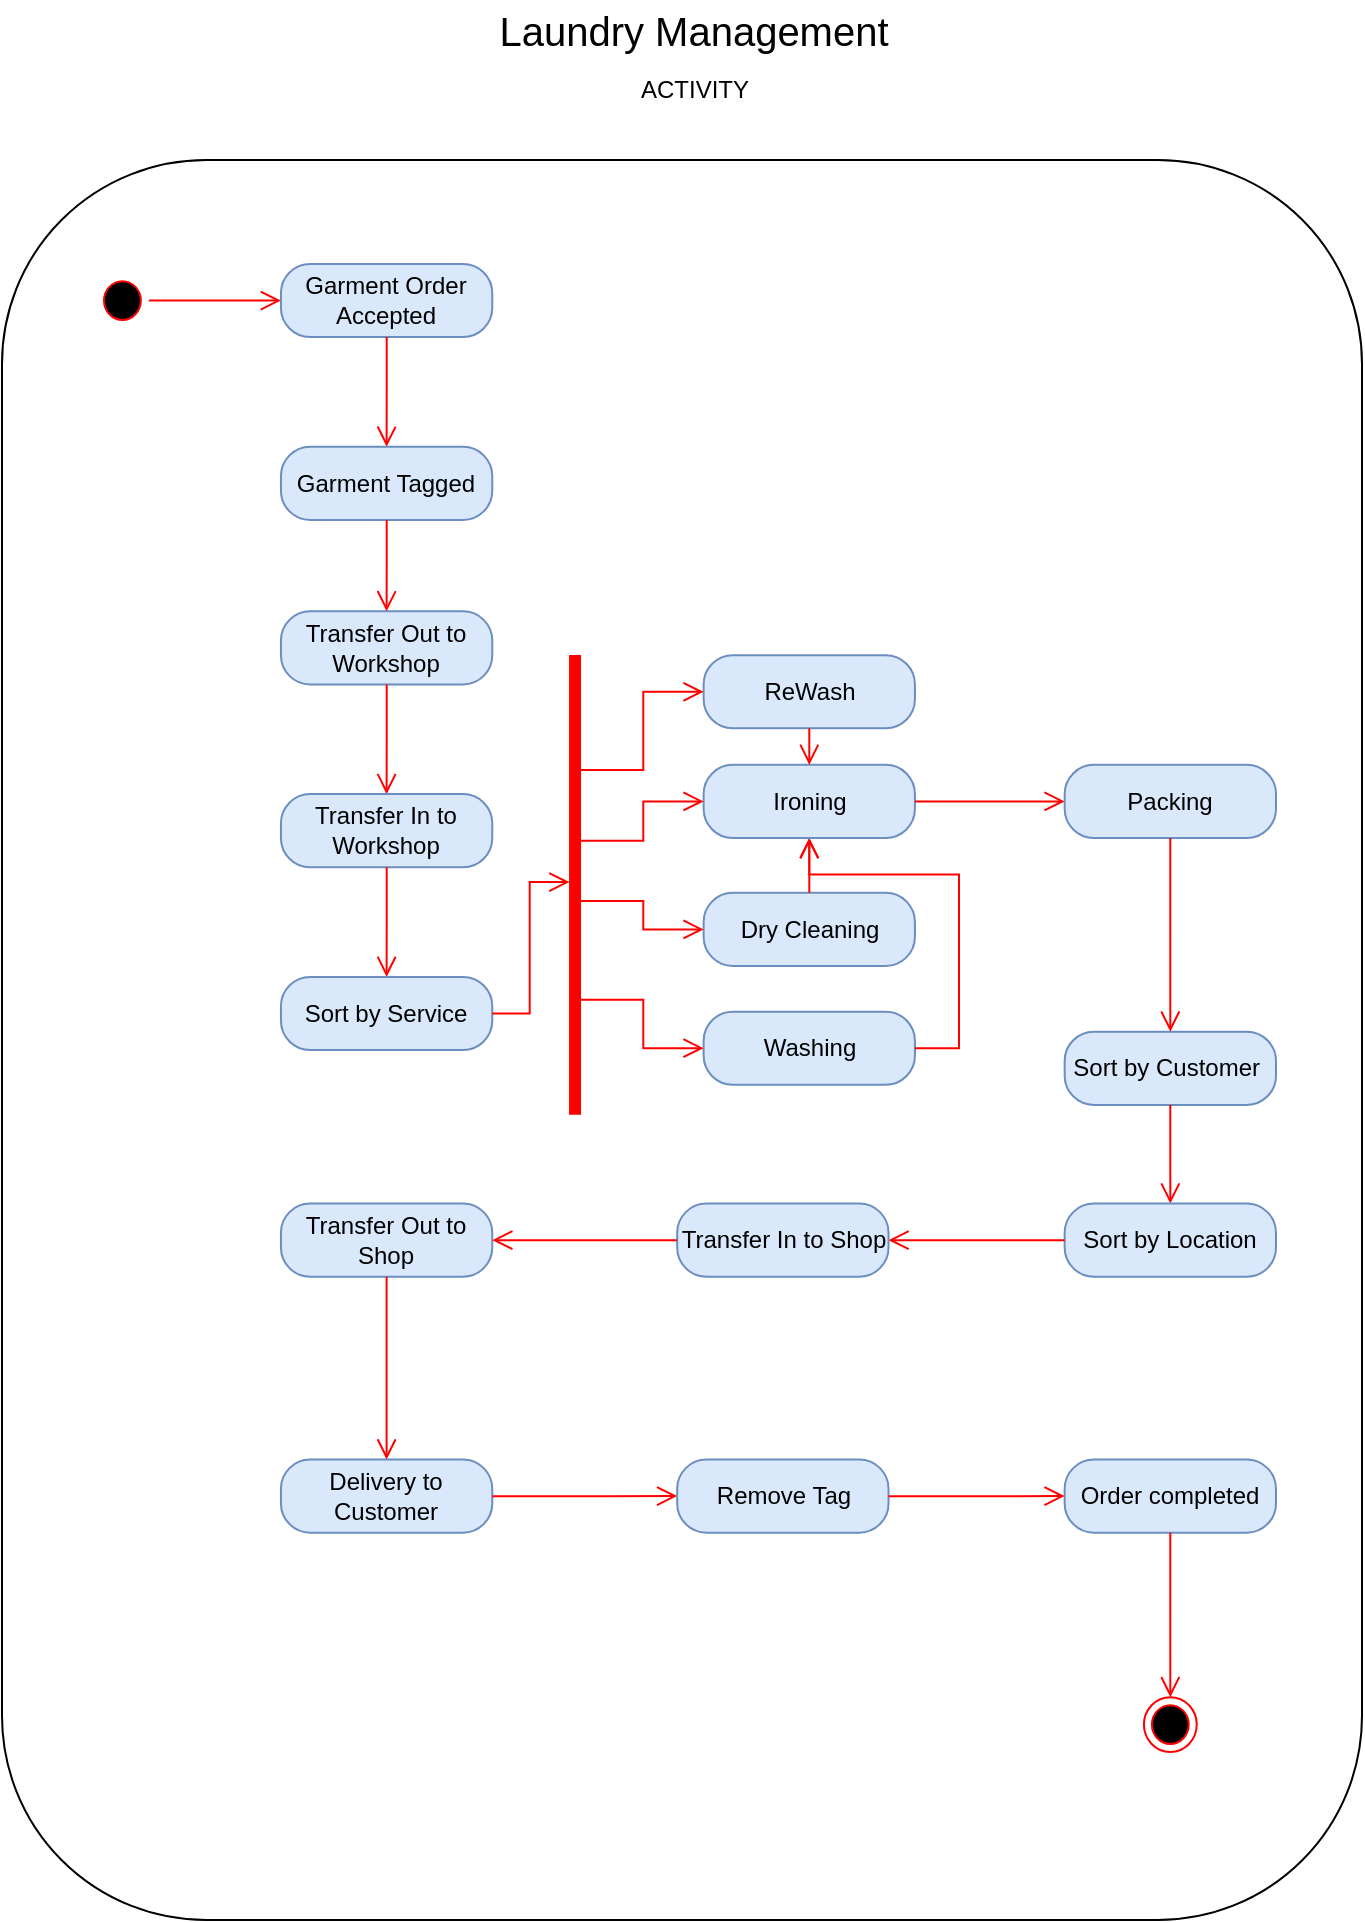 <mxfile version="22.1.4" type="device">
  <diagram name="Page-1" id="9u3sA80BS_RKi0vl8UA2">
    <mxGraphModel dx="1466" dy="981" grid="1" gridSize="10" guides="1" tooltips="1" connect="1" arrows="1" fold="1" page="1" pageScale="1" pageWidth="850" pageHeight="1100" math="0" shadow="0">
      <root>
        <mxCell id="0" />
        <mxCell id="1" parent="0" />
        <mxCell id="1Q-vxF2kPwT3aU766_Si-11" value="" style="rounded=1;whiteSpace=wrap;html=1;" vertex="1" parent="1">
          <mxGeometry x="80" y="160" width="680" height="880" as="geometry" />
        </mxCell>
        <mxCell id="1Q-vxF2kPwT3aU766_Si-8" value="" style="group" vertex="1" connectable="0" parent="1">
          <mxGeometry x="306" y="80" width="240" height="60" as="geometry" />
        </mxCell>
        <mxCell id="1Q-vxF2kPwT3aU766_Si-9" value="&lt;font style=&quot;font-size: 20px;&quot;&gt;Laundry Management&lt;/font&gt;" style="text;html=1;strokeColor=none;fillColor=none;align=center;verticalAlign=middle;whiteSpace=wrap;rounded=0;" vertex="1" parent="1Q-vxF2kPwT3aU766_Si-8">
          <mxGeometry width="240" height="30" as="geometry" />
        </mxCell>
        <mxCell id="1Q-vxF2kPwT3aU766_Si-10" value="ACTIVITY" style="text;html=1;strokeColor=none;fillColor=none;align=center;verticalAlign=middle;whiteSpace=wrap;rounded=0;" vertex="1" parent="1Q-vxF2kPwT3aU766_Si-8">
          <mxGeometry x="78" y="30" width="85" height="30" as="geometry" />
        </mxCell>
        <mxCell id="1Q-vxF2kPwT3aU766_Si-62" value="" style="group" vertex="1" connectable="0" parent="1">
          <mxGeometry x="127" y="212" width="590" height="744" as="geometry" />
        </mxCell>
        <mxCell id="1Q-vxF2kPwT3aU766_Si-1" value="" style="ellipse;html=1;shape=startState;fillColor=#000000;strokeColor=#ff0000;" vertex="1" parent="1Q-vxF2kPwT3aU766_Si-62">
          <mxGeometry y="4.57" width="26.418" height="27.42" as="geometry" />
        </mxCell>
        <mxCell id="1Q-vxF2kPwT3aU766_Si-2" value="" style="edgeStyle=orthogonalEdgeStyle;html=1;verticalAlign=bottom;endArrow=open;endSize=8;strokeColor=#ff0000;rounded=0;entryX=0;entryY=0.5;entryDx=0;entryDy=0;" edge="1" source="1Q-vxF2kPwT3aU766_Si-1" parent="1Q-vxF2kPwT3aU766_Si-62" target="1Q-vxF2kPwT3aU766_Si-6">
          <mxGeometry relative="1" as="geometry">
            <mxPoint x="52.836" y="-4.57" as="targetPoint" />
          </mxGeometry>
        </mxCell>
        <mxCell id="1Q-vxF2kPwT3aU766_Si-3" value="" style="ellipse;html=1;shape=endState;fillColor=#000000;strokeColor=#ff0000;" vertex="1" parent="1Q-vxF2kPwT3aU766_Si-62">
          <mxGeometry x="523.955" y="716.58" width="26.418" height="27.42" as="geometry" />
        </mxCell>
        <mxCell id="1Q-vxF2kPwT3aU766_Si-6" value="Garment Order Accepted" style="rounded=1;whiteSpace=wrap;html=1;arcSize=40;fillColor=#dae8fc;strokeColor=#6c8ebf;" vertex="1" parent="1Q-vxF2kPwT3aU766_Si-62">
          <mxGeometry x="92.463" width="105.672" height="36.56" as="geometry" />
        </mxCell>
        <mxCell id="1Q-vxF2kPwT3aU766_Si-7" value="" style="edgeStyle=orthogonalEdgeStyle;html=1;verticalAlign=bottom;endArrow=open;endSize=8;strokeColor=#ff0000;rounded=0;entryX=0.5;entryY=0;entryDx=0;entryDy=0;" edge="1" source="1Q-vxF2kPwT3aU766_Si-6" parent="1Q-vxF2kPwT3aU766_Si-62" target="1Q-vxF2kPwT3aU766_Si-18">
          <mxGeometry relative="1" as="geometry">
            <mxPoint x="145.299" y="91.4" as="targetPoint" />
          </mxGeometry>
        </mxCell>
        <mxCell id="1Q-vxF2kPwT3aU766_Si-12" value="Transfer Out to Workshop" style="rounded=1;whiteSpace=wrap;html=1;arcSize=40;fillColor=#dae8fc;strokeColor=#6c8ebf;" vertex="1" parent="1Q-vxF2kPwT3aU766_Si-62">
          <mxGeometry x="92.463" y="173.661" width="105.672" height="36.56" as="geometry" />
        </mxCell>
        <mxCell id="1Q-vxF2kPwT3aU766_Si-13" value="" style="edgeStyle=orthogonalEdgeStyle;html=1;verticalAlign=bottom;endArrow=open;endSize=8;strokeColor=#ff0000;rounded=0;entryX=0.5;entryY=0;entryDx=0;entryDy=0;" edge="1" parent="1Q-vxF2kPwT3aU766_Si-62" source="1Q-vxF2kPwT3aU766_Si-12" target="1Q-vxF2kPwT3aU766_Si-14">
          <mxGeometry relative="1" as="geometry">
            <mxPoint x="237.761" y="274.201" as="targetPoint" />
          </mxGeometry>
        </mxCell>
        <mxCell id="1Q-vxF2kPwT3aU766_Si-14" value="Transfer In to Workshop" style="rounded=1;whiteSpace=wrap;html=1;arcSize=40;fillColor=#dae8fc;strokeColor=#6c8ebf;" vertex="1" parent="1Q-vxF2kPwT3aU766_Si-62">
          <mxGeometry x="92.463" y="265.061" width="105.672" height="36.56" as="geometry" />
        </mxCell>
        <mxCell id="1Q-vxF2kPwT3aU766_Si-15" value="" style="edgeStyle=orthogonalEdgeStyle;html=1;verticalAlign=bottom;endArrow=open;endSize=8;strokeColor=#ff0000;rounded=0;entryX=0.5;entryY=0;entryDx=0;entryDy=0;" edge="1" parent="1Q-vxF2kPwT3aU766_Si-62" source="1Q-vxF2kPwT3aU766_Si-14" target="1Q-vxF2kPwT3aU766_Si-21">
          <mxGeometry relative="1" as="geometry">
            <mxPoint x="378.657" y="283.342" as="targetPoint" />
          </mxGeometry>
        </mxCell>
        <mxCell id="1Q-vxF2kPwT3aU766_Si-18" value="Garment Tagged" style="rounded=1;whiteSpace=wrap;html=1;arcSize=40;fillColor=#dae8fc;strokeColor=#6c8ebf;" vertex="1" parent="1Q-vxF2kPwT3aU766_Si-62">
          <mxGeometry x="92.463" y="91.4" width="105.672" height="36.56" as="geometry" />
        </mxCell>
        <mxCell id="1Q-vxF2kPwT3aU766_Si-19" value="" style="edgeStyle=orthogonalEdgeStyle;html=1;verticalAlign=bottom;endArrow=open;endSize=8;strokeColor=#ff0000;rounded=0;entryX=0.5;entryY=0;entryDx=0;entryDy=0;" edge="1" parent="1Q-vxF2kPwT3aU766_Si-62" source="1Q-vxF2kPwT3aU766_Si-18" target="1Q-vxF2kPwT3aU766_Si-12">
          <mxGeometry relative="1" as="geometry">
            <mxPoint x="145.299" y="164.521" as="targetPoint" />
          </mxGeometry>
        </mxCell>
        <mxCell id="1Q-vxF2kPwT3aU766_Si-21" value="Sort by Service" style="rounded=1;whiteSpace=wrap;html=1;arcSize=40;fillColor=#dae8fc;strokeColor=#6c8ebf;" vertex="1" parent="1Q-vxF2kPwT3aU766_Si-62">
          <mxGeometry x="92.463" y="356.462" width="105.672" height="36.56" as="geometry" />
        </mxCell>
        <mxCell id="1Q-vxF2kPwT3aU766_Si-22" value="" style="edgeStyle=orthogonalEdgeStyle;html=1;verticalAlign=bottom;endArrow=open;endSize=8;strokeColor=#ff0000;rounded=0;entryX=0.494;entryY=0.849;entryDx=0;entryDy=0;entryPerimeter=0;" edge="1" parent="1Q-vxF2kPwT3aU766_Si-62" source="1Q-vxF2kPwT3aU766_Si-21" target="1Q-vxF2kPwT3aU766_Si-47">
          <mxGeometry relative="1" as="geometry">
            <mxPoint x="61.642" y="438.722" as="targetPoint" />
          </mxGeometry>
        </mxCell>
        <mxCell id="1Q-vxF2kPwT3aU766_Si-23" value="Washing" style="rounded=1;whiteSpace=wrap;html=1;arcSize=40;fillColor=#dae8fc;strokeColor=#6c8ebf;" vertex="1" parent="1Q-vxF2kPwT3aU766_Si-62">
          <mxGeometry x="303.806" y="373.828" width="105.672" height="36.56" as="geometry" />
        </mxCell>
        <mxCell id="1Q-vxF2kPwT3aU766_Si-24" value="" style="edgeStyle=orthogonalEdgeStyle;html=1;verticalAlign=bottom;endArrow=open;endSize=8;strokeColor=#ff0000;rounded=0;" edge="1" parent="1Q-vxF2kPwT3aU766_Si-62" source="1Q-vxF2kPwT3aU766_Si-23">
          <mxGeometry relative="1" as="geometry">
            <mxPoint x="356.642" y="286.998" as="targetPoint" />
            <Array as="points">
              <mxPoint x="431.493" y="392.108" />
              <mxPoint x="431.493" y="305.278" />
              <mxPoint x="356.642" y="305.278" />
              <mxPoint x="356.642" y="286.998" />
            </Array>
          </mxGeometry>
        </mxCell>
        <mxCell id="1Q-vxF2kPwT3aU766_Si-25" value="Dry Cleaning" style="rounded=1;whiteSpace=wrap;html=1;arcSize=40;fillColor=#dae8fc;strokeColor=#6c8ebf;" vertex="1" parent="1Q-vxF2kPwT3aU766_Si-62">
          <mxGeometry x="303.806" y="314.418" width="105.672" height="36.56" as="geometry" />
        </mxCell>
        <mxCell id="1Q-vxF2kPwT3aU766_Si-26" value="" style="edgeStyle=orthogonalEdgeStyle;html=1;verticalAlign=bottom;endArrow=open;endSize=8;strokeColor=#ff0000;rounded=0;entryX=0.5;entryY=1;entryDx=0;entryDy=0;" edge="1" parent="1Q-vxF2kPwT3aU766_Si-62" source="1Q-vxF2kPwT3aU766_Si-25" target="1Q-vxF2kPwT3aU766_Si-27">
          <mxGeometry relative="1" as="geometry">
            <mxPoint x="356.642" y="277.857" as="targetPoint" />
          </mxGeometry>
        </mxCell>
        <mxCell id="1Q-vxF2kPwT3aU766_Si-27" value="Ironing" style="rounded=1;whiteSpace=wrap;html=1;arcSize=40;fillColor=#dae8fc;strokeColor=#6c8ebf;" vertex="1" parent="1Q-vxF2kPwT3aU766_Si-62">
          <mxGeometry x="303.806" y="250.437" width="105.672" height="36.56" as="geometry" />
        </mxCell>
        <mxCell id="1Q-vxF2kPwT3aU766_Si-28" value="" style="edgeStyle=orthogonalEdgeStyle;html=1;verticalAlign=bottom;endArrow=open;endSize=8;strokeColor=#ff0000;rounded=0;entryX=0;entryY=0.5;entryDx=0;entryDy=0;" edge="1" parent="1Q-vxF2kPwT3aU766_Si-62" source="1Q-vxF2kPwT3aU766_Si-27" target="1Q-vxF2kPwT3aU766_Si-33">
          <mxGeometry relative="1" as="geometry">
            <mxPoint x="545.97" y="315.332" as="targetPoint" />
          </mxGeometry>
        </mxCell>
        <mxCell id="1Q-vxF2kPwT3aU766_Si-29" value="ReWash" style="rounded=1;whiteSpace=wrap;html=1;arcSize=40;fillColor=#dae8fc;strokeColor=#6c8ebf;" vertex="1" parent="1Q-vxF2kPwT3aU766_Si-62">
          <mxGeometry x="303.806" y="195.597" width="105.672" height="36.56" as="geometry" />
        </mxCell>
        <mxCell id="1Q-vxF2kPwT3aU766_Si-30" value="" style="edgeStyle=orthogonalEdgeStyle;html=1;verticalAlign=bottom;endArrow=open;endSize=8;strokeColor=#ff0000;rounded=0;entryX=0.5;entryY=0;entryDx=0;entryDy=0;" edge="1" parent="1Q-vxF2kPwT3aU766_Si-62" source="1Q-vxF2kPwT3aU766_Si-29" target="1Q-vxF2kPwT3aU766_Si-27">
          <mxGeometry relative="1" as="geometry">
            <mxPoint x="356.642" y="204.737" as="targetPoint" />
          </mxGeometry>
        </mxCell>
        <mxCell id="1Q-vxF2kPwT3aU766_Si-31" value="Sort by Customer&amp;nbsp;" style="rounded=1;whiteSpace=wrap;html=1;arcSize=40;fillColor=#dae8fc;strokeColor=#6c8ebf;" vertex="1" parent="1Q-vxF2kPwT3aU766_Si-62">
          <mxGeometry x="484.328" y="383.882" width="105.672" height="36.56" as="geometry" />
        </mxCell>
        <mxCell id="1Q-vxF2kPwT3aU766_Si-32" value="" style="edgeStyle=orthogonalEdgeStyle;html=1;verticalAlign=bottom;endArrow=open;endSize=8;strokeColor=#ff0000;rounded=0;entryX=0.5;entryY=0;entryDx=0;entryDy=0;" edge="1" parent="1Q-vxF2kPwT3aU766_Si-62" source="1Q-vxF2kPwT3aU766_Si-31" target="1Q-vxF2kPwT3aU766_Si-35">
          <mxGeometry relative="1" as="geometry">
            <mxPoint x="545.97" y="493.563" as="targetPoint" />
          </mxGeometry>
        </mxCell>
        <mxCell id="1Q-vxF2kPwT3aU766_Si-33" value="Packing" style="rounded=1;whiteSpace=wrap;html=1;arcSize=40;fillColor=#dae8fc;strokeColor=#6c8ebf;" vertex="1" parent="1Q-vxF2kPwT3aU766_Si-62">
          <mxGeometry x="484.328" y="250.437" width="105.672" height="36.56" as="geometry" />
        </mxCell>
        <mxCell id="1Q-vxF2kPwT3aU766_Si-34" value="" style="edgeStyle=orthogonalEdgeStyle;html=1;verticalAlign=bottom;endArrow=open;endSize=8;strokeColor=#ff0000;rounded=0;entryX=0.5;entryY=0;entryDx=0;entryDy=0;" edge="1" parent="1Q-vxF2kPwT3aU766_Si-62" source="1Q-vxF2kPwT3aU766_Si-33" target="1Q-vxF2kPwT3aU766_Si-31">
          <mxGeometry relative="1" as="geometry">
            <mxPoint x="537.164" y="361.032" as="targetPoint" />
          </mxGeometry>
        </mxCell>
        <mxCell id="1Q-vxF2kPwT3aU766_Si-35" value="Sort by Location" style="rounded=1;whiteSpace=wrap;html=1;arcSize=40;fillColor=#dae8fc;strokeColor=#6c8ebf;" vertex="1" parent="1Q-vxF2kPwT3aU766_Si-62">
          <mxGeometry x="484.328" y="469.799" width="105.672" height="36.56" as="geometry" />
        </mxCell>
        <mxCell id="1Q-vxF2kPwT3aU766_Si-36" value="" style="edgeStyle=orthogonalEdgeStyle;html=1;verticalAlign=bottom;endArrow=open;endSize=8;strokeColor=#ff0000;rounded=0;entryX=1;entryY=0.5;entryDx=0;entryDy=0;" edge="1" parent="1Q-vxF2kPwT3aU766_Si-62" source="1Q-vxF2kPwT3aU766_Si-35" target="1Q-vxF2kPwT3aU766_Si-39">
          <mxGeometry relative="1" as="geometry">
            <mxPoint x="493.134" y="497.219" as="targetPoint" />
          </mxGeometry>
        </mxCell>
        <mxCell id="1Q-vxF2kPwT3aU766_Si-37" value="Transfer Out to Shop" style="rounded=1;whiteSpace=wrap;html=1;arcSize=40;fillColor=#dae8fc;strokeColor=#6c8ebf;" vertex="1" parent="1Q-vxF2kPwT3aU766_Si-62">
          <mxGeometry x="92.463" y="469.799" width="105.672" height="36.56" as="geometry" />
        </mxCell>
        <mxCell id="1Q-vxF2kPwT3aU766_Si-39" value="Transfer In to Shop" style="rounded=1;whiteSpace=wrap;html=1;arcSize=40;fillColor=#dae8fc;strokeColor=#6c8ebf;" vertex="1" parent="1Q-vxF2kPwT3aU766_Si-62">
          <mxGeometry x="290.597" y="469.799" width="105.672" height="36.56" as="geometry" />
        </mxCell>
        <mxCell id="1Q-vxF2kPwT3aU766_Si-41" value="Delivery to Customer" style="rounded=1;whiteSpace=wrap;html=1;arcSize=40;fillColor=#dae8fc;strokeColor=#6c8ebf;" vertex="1" parent="1Q-vxF2kPwT3aU766_Si-62">
          <mxGeometry x="92.463" y="597.759" width="105.672" height="36.56" as="geometry" />
        </mxCell>
        <mxCell id="1Q-vxF2kPwT3aU766_Si-42" value="" style="edgeStyle=orthogonalEdgeStyle;html=1;verticalAlign=bottom;endArrow=open;endSize=8;strokeColor=#ff0000;rounded=0;entryX=0;entryY=0.5;entryDx=0;entryDy=0;" edge="1" parent="1Q-vxF2kPwT3aU766_Si-62" source="1Q-vxF2kPwT3aU766_Si-41" target="1Q-vxF2kPwT3aU766_Si-45">
          <mxGeometry relative="1" as="geometry">
            <mxPoint x="215.746" y="634.319" as="targetPoint" />
            <Array as="points">
              <mxPoint x="255.373" y="616.039" />
              <mxPoint x="255.373" y="616.039" />
            </Array>
          </mxGeometry>
        </mxCell>
        <mxCell id="1Q-vxF2kPwT3aU766_Si-43" value="Order completed" style="rounded=1;whiteSpace=wrap;html=1;arcSize=40;fillColor=#dae8fc;strokeColor=#6c8ebf;" vertex="1" parent="1Q-vxF2kPwT3aU766_Si-62">
          <mxGeometry x="484.328" y="597.759" width="105.672" height="36.56" as="geometry" />
        </mxCell>
        <mxCell id="1Q-vxF2kPwT3aU766_Si-44" value="" style="edgeStyle=orthogonalEdgeStyle;html=1;verticalAlign=bottom;endArrow=open;endSize=8;strokeColor=#ff0000;rounded=0;" edge="1" parent="1Q-vxF2kPwT3aU766_Si-62" source="1Q-vxF2kPwT3aU766_Si-43" target="1Q-vxF2kPwT3aU766_Si-3">
          <mxGeometry relative="1" as="geometry">
            <mxPoint x="418.284" y="753.14" as="targetPoint" />
          </mxGeometry>
        </mxCell>
        <mxCell id="1Q-vxF2kPwT3aU766_Si-45" value="Remove Tag" style="rounded=1;whiteSpace=wrap;html=1;arcSize=40;fillColor=#dae8fc;strokeColor=#6c8ebf;" vertex="1" parent="1Q-vxF2kPwT3aU766_Si-62">
          <mxGeometry x="290.597" y="597.759" width="105.672" height="36.56" as="geometry" />
        </mxCell>
        <mxCell id="1Q-vxF2kPwT3aU766_Si-46" value="" style="edgeStyle=orthogonalEdgeStyle;html=1;verticalAlign=bottom;endArrow=open;endSize=8;strokeColor=#ff0000;rounded=0;entryX=0;entryY=0.5;entryDx=0;entryDy=0;" edge="1" parent="1Q-vxF2kPwT3aU766_Si-62" source="1Q-vxF2kPwT3aU766_Si-45" target="1Q-vxF2kPwT3aU766_Si-43">
          <mxGeometry relative="1" as="geometry">
            <mxPoint x="374.254" y="634.319" as="targetPoint" />
          </mxGeometry>
        </mxCell>
        <mxCell id="1Q-vxF2kPwT3aU766_Si-49" value="" style="group;direction=east;flipV=1;flipH=1;rotation=90;" vertex="1" connectable="0" parent="1Q-vxF2kPwT3aU766_Si-62">
          <mxGeometry x="211.343" y="379.312" width="143.097" height="63.98" as="geometry" />
        </mxCell>
        <mxCell id="1Q-vxF2kPwT3aU766_Si-47" value="" style="shape=line;html=1;strokeWidth=6;strokeColor=#ff0000;flipH=0;rotation=90;" vertex="1" parent="1Q-vxF2kPwT3aU766_Si-49">
          <mxGeometry x="-86.739" y="-72.892" width="229.836" height="7.998" as="geometry" />
        </mxCell>
        <mxCell id="1Q-vxF2kPwT3aU766_Si-48" value="" style="edgeStyle=orthogonalEdgeStyle;html=1;verticalAlign=bottom;endArrow=open;endSize=8;strokeColor=#ff0000;rounded=0;entryX=0;entryY=0.5;entryDx=0;entryDy=0;exitX=0.75;exitY=0.5;exitDx=0;exitDy=0;exitPerimeter=0;" edge="1" source="1Q-vxF2kPwT3aU766_Si-47" parent="1Q-vxF2kPwT3aU766_Si-62" target="1Q-vxF2kPwT3aU766_Si-23">
          <mxGeometry relative="1" as="geometry">
            <mxPoint x="292.358" y="394.165" as="targetPoint" />
            <mxPoint x="299.403" y="286.998" as="sourcePoint" />
          </mxGeometry>
        </mxCell>
        <mxCell id="1Q-vxF2kPwT3aU766_Si-56" value="" style="edgeStyle=orthogonalEdgeStyle;html=1;verticalAlign=bottom;endArrow=open;endSize=8;strokeColor=#ff0000;rounded=0;exitX=0.535;exitY=0.435;exitDx=0;exitDy=0;exitPerimeter=0;entryX=0;entryY=0.5;entryDx=0;entryDy=0;" edge="1" parent="1Q-vxF2kPwT3aU766_Si-62" source="1Q-vxF2kPwT3aU766_Si-47" target="1Q-vxF2kPwT3aU766_Si-25">
          <mxGeometry relative="1" as="geometry">
            <mxPoint x="554.776" y="296.138" as="targetPoint" />
            <mxPoint x="418.284" y="277.857" as="sourcePoint" />
          </mxGeometry>
        </mxCell>
        <mxCell id="1Q-vxF2kPwT3aU766_Si-57" value="" style="edgeStyle=orthogonalEdgeStyle;html=1;verticalAlign=bottom;endArrow=open;endSize=8;strokeColor=#ff0000;rounded=0;exitX=0.404;exitY=0.157;exitDx=0;exitDy=0;exitPerimeter=0;entryX=0;entryY=0.5;entryDx=0;entryDy=0;" edge="1" parent="1Q-vxF2kPwT3aU766_Si-62" source="1Q-vxF2kPwT3aU766_Si-47" target="1Q-vxF2kPwT3aU766_Si-27">
          <mxGeometry relative="1" as="geometry">
            <mxPoint x="554.776" y="296.138" as="targetPoint" />
            <mxPoint x="418.284" y="277.857" as="sourcePoint" />
          </mxGeometry>
        </mxCell>
        <mxCell id="1Q-vxF2kPwT3aU766_Si-58" value="" style="edgeStyle=orthogonalEdgeStyle;html=1;verticalAlign=bottom;endArrow=open;endSize=8;strokeColor=#ff0000;rounded=0;exitX=0.25;exitY=0.5;exitDx=0;exitDy=0;exitPerimeter=0;entryX=0;entryY=0.5;entryDx=0;entryDy=0;" edge="1" parent="1Q-vxF2kPwT3aU766_Si-62" source="1Q-vxF2kPwT3aU766_Si-47" target="1Q-vxF2kPwT3aU766_Si-29">
          <mxGeometry relative="1" as="geometry">
            <mxPoint x="290.597" y="213.877" as="targetPoint" />
            <mxPoint x="427.09" y="286.998" as="sourcePoint" />
          </mxGeometry>
        </mxCell>
        <mxCell id="1Q-vxF2kPwT3aU766_Si-60" value="" style="edgeStyle=orthogonalEdgeStyle;html=1;verticalAlign=bottom;endArrow=open;endSize=8;strokeColor=#ff0000;rounded=0;entryX=1;entryY=0.5;entryDx=0;entryDy=0;exitX=0;exitY=0.5;exitDx=0;exitDy=0;" edge="1" parent="1Q-vxF2kPwT3aU766_Si-62" source="1Q-vxF2kPwT3aU766_Si-39" target="1Q-vxF2kPwT3aU766_Si-37">
          <mxGeometry relative="1" as="geometry">
            <mxPoint x="405.075" y="497.219" as="targetPoint" />
            <mxPoint x="493.134" y="497.219" as="sourcePoint" />
          </mxGeometry>
        </mxCell>
        <mxCell id="1Q-vxF2kPwT3aU766_Si-61" value="" style="edgeStyle=orthogonalEdgeStyle;html=1;verticalAlign=bottom;endArrow=open;endSize=8;strokeColor=#ff0000;rounded=0;entryX=0.5;entryY=0;entryDx=0;entryDy=0;exitX=0.5;exitY=1;exitDx=0;exitDy=0;" edge="1" parent="1Q-vxF2kPwT3aU766_Si-62" source="1Q-vxF2kPwT3aU766_Si-37" target="1Q-vxF2kPwT3aU766_Si-41">
          <mxGeometry relative="1" as="geometry">
            <mxPoint x="206.94" y="534.693" as="targetPoint" />
            <mxPoint x="299.403" y="534.693" as="sourcePoint" />
          </mxGeometry>
        </mxCell>
      </root>
    </mxGraphModel>
  </diagram>
</mxfile>
